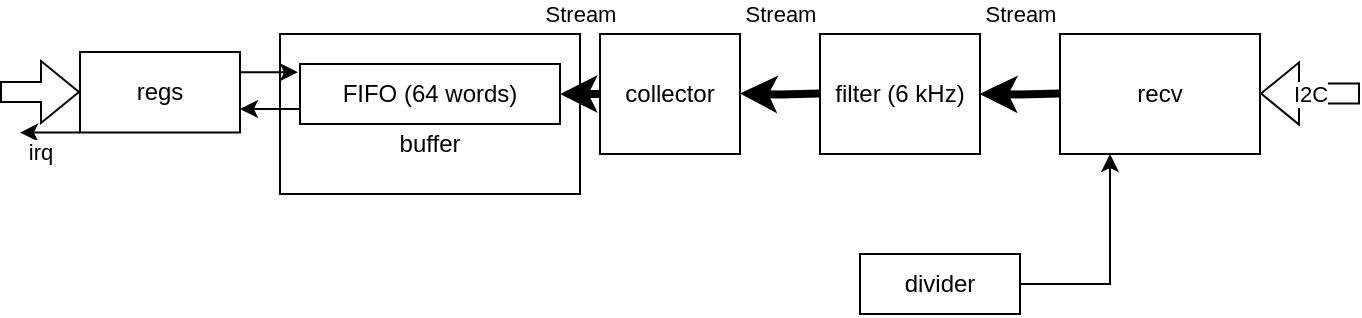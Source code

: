 <mxfile version="23.1.5" type="device">
  <diagram name="Strona-1" id="JFwGw05MScaQHE05DP6s">
    <mxGraphModel dx="1434" dy="957" grid="1" gridSize="10" guides="1" tooltips="1" connect="1" arrows="1" fold="1" page="1" pageScale="1" pageWidth="700" pageHeight="200" math="0" shadow="0">
      <root>
        <mxCell id="0" />
        <mxCell id="1" parent="0" />
        <mxCell id="lp2E6WePNSfjjuVMEgbw-20" value="&lt;br&gt;&lt;br&gt;buffer" style="rounded=0;whiteSpace=wrap;html=1;" parent="1" vertex="1">
          <mxGeometry x="140" y="30" width="150" height="80" as="geometry" />
        </mxCell>
        <mxCell id="aVyLQltE0AwnXHSQBUoR-7" value="irq" style="edgeStyle=orthogonalEdgeStyle;rounded=0;orthogonalLoop=1;jettySize=auto;html=1;exitX=0;exitY=0.5;exitDx=0;exitDy=0;" parent="1" edge="1">
          <mxGeometry x="0.329" y="10" relative="1" as="geometry">
            <mxPoint x="10" y="79.41" as="targetPoint" />
            <mxPoint as="offset" />
            <mxPoint x="40" y="79.285" as="sourcePoint" />
          </mxGeometry>
        </mxCell>
        <mxCell id="lp2E6WePNSfjjuVMEgbw-18" style="edgeStyle=orthogonalEdgeStyle;rounded=0;orthogonalLoop=1;jettySize=auto;html=1;exitX=1;exitY=0.25;exitDx=0;exitDy=0;entryX=-0.008;entryY=0.126;entryDx=0;entryDy=0;entryPerimeter=0;" parent="1" source="aVyLQltE0AwnXHSQBUoR-8" target="lp2E6WePNSfjjuVMEgbw-13" edge="1">
          <mxGeometry relative="1" as="geometry">
            <mxPoint x="140" y="49.31" as="targetPoint" />
          </mxGeometry>
        </mxCell>
        <mxCell id="aVyLQltE0AwnXHSQBUoR-8" value="regs" style="rounded=0;whiteSpace=wrap;html=1;" parent="1" vertex="1">
          <mxGeometry x="40" y="39" width="80" height="40.25" as="geometry" />
        </mxCell>
        <mxCell id="lp2E6WePNSfjjuVMEgbw-1" value="" style="shape=flexArrow;endArrow=classic;html=1;rounded=0;" parent="1" edge="1">
          <mxGeometry width="50" height="50" relative="1" as="geometry">
            <mxPoint y="59" as="sourcePoint" />
            <mxPoint x="40" y="59" as="targetPoint" />
          </mxGeometry>
        </mxCell>
        <mxCell id="lp2E6WePNSfjjuVMEgbw-6" style="edgeStyle=orthogonalEdgeStyle;rounded=0;orthogonalLoop=1;jettySize=auto;html=1;exitX=1;exitY=0.5;exitDx=0;exitDy=0;entryX=0.25;entryY=1;entryDx=0;entryDy=0;" parent="1" source="lp2E6WePNSfjjuVMEgbw-2" target="lp2E6WePNSfjjuVMEgbw-3" edge="1">
          <mxGeometry relative="1" as="geometry" />
        </mxCell>
        <mxCell id="lp2E6WePNSfjjuVMEgbw-2" value="divider" style="rounded=0;whiteSpace=wrap;html=1;" parent="1" vertex="1">
          <mxGeometry x="430" y="140" width="80" height="30" as="geometry" />
        </mxCell>
        <mxCell id="lp2E6WePNSfjjuVMEgbw-5" value="Stream" style="edgeStyle=orthogonalEdgeStyle;rounded=0;orthogonalLoop=1;jettySize=auto;html=1;exitX=0;exitY=0.5;exitDx=0;exitDy=0;strokeWidth=4;" parent="1" edge="1">
          <mxGeometry x="-0.053" y="-40" relative="1" as="geometry">
            <mxPoint x="490" y="60" as="targetPoint" />
            <mxPoint x="530" y="59.74" as="sourcePoint" />
            <mxPoint as="offset" />
          </mxGeometry>
        </mxCell>
        <mxCell id="lp2E6WePNSfjjuVMEgbw-9" value="" style="edgeStyle=orthogonalEdgeStyle;rounded=0;orthogonalLoop=1;jettySize=auto;html=1;" parent="1" source="lp2E6WePNSfjjuVMEgbw-3" target="lp2E6WePNSfjjuVMEgbw-7" edge="1">
          <mxGeometry relative="1" as="geometry" />
        </mxCell>
        <mxCell id="lp2E6WePNSfjjuVMEgbw-3" value="recv" style="rounded=0;whiteSpace=wrap;html=1;" parent="1" vertex="1">
          <mxGeometry x="530" y="30" width="100" height="60" as="geometry" />
        </mxCell>
        <mxCell id="lp2E6WePNSfjjuVMEgbw-4" value="I2C" style="shape=flexArrow;endArrow=classic;html=1;rounded=0;" parent="1" edge="1">
          <mxGeometry width="50" height="50" relative="1" as="geometry">
            <mxPoint x="680" y="59.76" as="sourcePoint" />
            <mxPoint x="630" y="59.76" as="targetPoint" />
          </mxGeometry>
        </mxCell>
        <mxCell id="lp2E6WePNSfjjuVMEgbw-7" value="filter (6 kHz)" style="rounded=0;whiteSpace=wrap;html=1;" parent="1" vertex="1">
          <mxGeometry x="410" y="30" width="80" height="60" as="geometry" />
        </mxCell>
        <mxCell id="lp2E6WePNSfjjuVMEgbw-14" style="edgeStyle=orthogonalEdgeStyle;rounded=0;orthogonalLoop=1;jettySize=auto;html=1;exitX=0;exitY=0.5;exitDx=0;exitDy=0;entryX=1;entryY=0.5;entryDx=0;entryDy=0;strokeWidth=4;" parent="1" source="lp2E6WePNSfjjuVMEgbw-8" target="lp2E6WePNSfjjuVMEgbw-13" edge="1">
          <mxGeometry relative="1" as="geometry" />
        </mxCell>
        <mxCell id="lp2E6WePNSfjjuVMEgbw-15" value="Stream" style="edgeLabel;html=1;align=center;verticalAlign=middle;resizable=0;points=[];" parent="lp2E6WePNSfjjuVMEgbw-14" vertex="1" connectable="0">
          <mxGeometry x="0.406" y="-1" relative="1" as="geometry">
            <mxPoint x="4" y="-39" as="offset" />
          </mxGeometry>
        </mxCell>
        <mxCell id="lp2E6WePNSfjjuVMEgbw-8" value="collector" style="rounded=0;whiteSpace=wrap;html=1;" parent="1" vertex="1">
          <mxGeometry x="300" y="30" width="70" height="60" as="geometry" />
        </mxCell>
        <mxCell id="lp2E6WePNSfjjuVMEgbw-11" value="" style="edgeStyle=orthogonalEdgeStyle;rounded=0;orthogonalLoop=1;jettySize=auto;html=1;strokeWidth=4;" parent="1" edge="1">
          <mxGeometry relative="1" as="geometry">
            <mxPoint x="410" y="59.75" as="sourcePoint" />
            <mxPoint x="370" y="59.75" as="targetPoint" />
          </mxGeometry>
        </mxCell>
        <mxCell id="lp2E6WePNSfjjuVMEgbw-12" value="Stream" style="edgeLabel;html=1;align=center;verticalAlign=middle;resizable=0;points=[];" parent="lp2E6WePNSfjjuVMEgbw-11" vertex="1" connectable="0">
          <mxGeometry x="0.547" y="-1" relative="1" as="geometry">
            <mxPoint x="10" y="-39" as="offset" />
          </mxGeometry>
        </mxCell>
        <mxCell id="lp2E6WePNSfjjuVMEgbw-13" value="FIFO (64 words)" style="rounded=0;whiteSpace=wrap;html=1;" parent="1" vertex="1">
          <mxGeometry x="150" y="45" width="130" height="30" as="geometry" />
        </mxCell>
        <mxCell id="lp2E6WePNSfjjuVMEgbw-19" style="edgeStyle=orthogonalEdgeStyle;rounded=0;orthogonalLoop=1;jettySize=auto;html=1;exitX=0;exitY=0.75;exitDx=0;exitDy=0;entryX=1;entryY=0.707;entryDx=0;entryDy=0;entryPerimeter=0;" parent="1" source="lp2E6WePNSfjjuVMEgbw-13" target="aVyLQltE0AwnXHSQBUoR-8" edge="1">
          <mxGeometry relative="1" as="geometry" />
        </mxCell>
      </root>
    </mxGraphModel>
  </diagram>
</mxfile>
